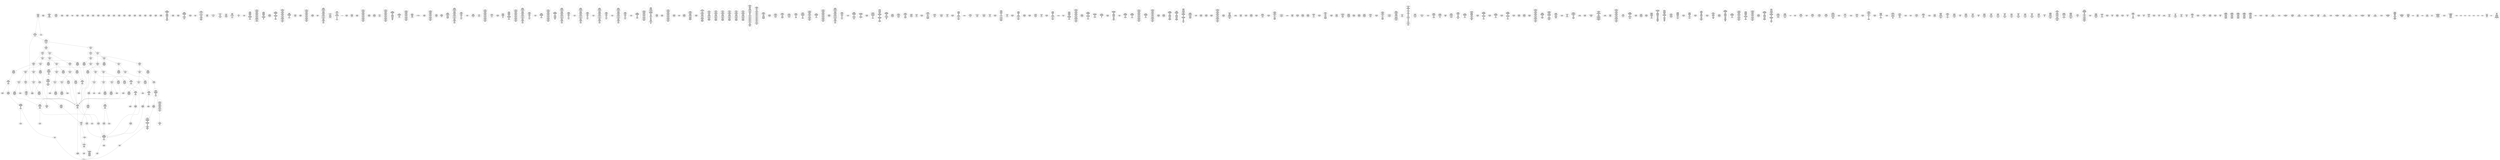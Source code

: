 /* Generated by GvGen v.1.0 (https://www.github.com/stricaud/gvgen) */

digraph G {
compound=true;
   node1 [label="[anywhere]"];
   node2 [label="# 0x0
PUSHX Data
PUSHX Data
MSTORE
CALLVALUE
ISZERO
PUSHX Data
JUMPI
"];
   node3 [label="# 0xc
PUSHX Data
REVERT
"];
   node4 [label="# 0x10
JUMPDEST
PUSHX LogicData
CALLDATASIZE
LT
PUSHX Data
JUMPI
"];
   node5 [label="# 0x1a
PUSHX Data
CALLDATALOAD
PUSHX BitData
SHR
PUSHX LogicData
GT
PUSHX Data
JUMPI
"];
   node6 [label="# 0x2b
PUSHX LogicData
GT
PUSHX Data
JUMPI
"];
   node7 [label="# 0x36
PUSHX LogicData
GT
PUSHX Data
JUMPI
"];
   node8 [label="# 0x41
PUSHX LogicData
EQ
PUSHX Data
JUMPI
"];
   node9 [label="# 0x4c
PUSHX LogicData
EQ
PUSHX Data
JUMPI
"];
   node10 [label="# 0x57
PUSHX LogicData
EQ
PUSHX Data
JUMPI
"];
   node11 [label="# 0x62
PUSHX LogicData
EQ
PUSHX Data
JUMPI
"];
   node12 [label="# 0x6d
PUSHX Data
REVERT
"];
   node13 [label="# 0x71
JUMPDEST
PUSHX LogicData
EQ
PUSHX Data
JUMPI
"];
   node14 [label="# 0x7d
PUSHX LogicData
EQ
PUSHX Data
JUMPI
"];
   node15 [label="# 0x88
PUSHX LogicData
EQ
PUSHX Data
JUMPI
"];
   node16 [label="# 0x93
PUSHX Data
REVERT
"];
   node17 [label="# 0x97
JUMPDEST
PUSHX LogicData
GT
PUSHX Data
JUMPI
"];
   node18 [label="# 0xa3
PUSHX LogicData
EQ
PUSHX Data
JUMPI
"];
   node19 [label="# 0xae
PUSHX LogicData
EQ
PUSHX Data
JUMPI
"];
   node20 [label="# 0xb9
PUSHX LogicData
EQ
PUSHX Data
JUMPI
"];
   node21 [label="# 0xc4
PUSHX LogicData
EQ
PUSHX Data
JUMPI
"];
   node22 [label="# 0xcf
PUSHX Data
REVERT
"];
   node23 [label="# 0xd3
JUMPDEST
PUSHX LogicData
EQ
PUSHX Data
JUMPI
"];
   node24 [label="# 0xdf
PUSHX LogicData
EQ
PUSHX Data
JUMPI
"];
   node25 [label="# 0xea
PUSHX LogicData
EQ
PUSHX Data
JUMPI
"];
   node26 [label="# 0xf5
PUSHX Data
REVERT
"];
   node27 [label="# 0xf9
JUMPDEST
PUSHX LogicData
GT
PUSHX Data
JUMPI
"];
   node28 [label="# 0x105
PUSHX LogicData
GT
PUSHX Data
JUMPI
"];
   node29 [label="# 0x110
PUSHX LogicData
EQ
PUSHX Data
JUMPI
"];
   node30 [label="# 0x11b
PUSHX LogicData
EQ
PUSHX Data
JUMPI
"];
   node31 [label="# 0x126
PUSHX LogicData
EQ
PUSHX Data
JUMPI
"];
   node32 [label="# 0x131
PUSHX LogicData
EQ
PUSHX Data
JUMPI
"];
   node33 [label="# 0x13c
PUSHX Data
REVERT
"];
   node34 [label="# 0x140
JUMPDEST
PUSHX LogicData
EQ
PUSHX Data
JUMPI
"];
   node35 [label="# 0x14c
PUSHX LogicData
EQ
PUSHX Data
JUMPI
"];
   node36 [label="# 0x157
PUSHX LogicData
EQ
PUSHX Data
JUMPI
"];
   node37 [label="# 0x162
PUSHX Data
REVERT
"];
   node38 [label="# 0x166
JUMPDEST
PUSHX LogicData
GT
PUSHX Data
JUMPI
"];
   node39 [label="# 0x172
PUSHX LogicData
EQ
PUSHX Data
JUMPI
"];
   node40 [label="# 0x17d
PUSHX LogicData
EQ
PUSHX Data
JUMPI
"];
   node41 [label="# 0x188
PUSHX LogicData
EQ
PUSHX Data
JUMPI
"];
   node42 [label="# 0x193
PUSHX LogicData
EQ
PUSHX Data
JUMPI
"];
   node43 [label="# 0x19e
PUSHX Data
REVERT
"];
   node44 [label="# 0x1a2
JUMPDEST
PUSHX LogicData
EQ
PUSHX Data
JUMPI
"];
   node45 [label="# 0x1ae
PUSHX LogicData
EQ
PUSHX Data
JUMPI
"];
   node46 [label="# 0x1b9
PUSHX LogicData
EQ
PUSHX Data
JUMPI
"];
   node47 [label="# 0x1c4
JUMPDEST
PUSHX Data
REVERT
"];
   node48 [label="# 0x1c9
JUMPDEST
PUSHX Data
PUSHX Data
CALLDATASIZE
PUSHX Data
PUSHX Data
JUMP
"];
   node49 [label="# 0x1d7
JUMPDEST
PUSHX Data
JUMP
"];
   node50 [label="# 0x1dc
JUMPDEST
PUSHX MemData
MLOAD
ISZERO
ISZERO
MSTORE
PUSHX ArithData
ADD
"];
   node51 [label="# 0x1e8
JUMPDEST
PUSHX MemData
MLOAD
SUB
RETURN
"];
   node52 [label="# 0x1f1
JUMPDEST
PUSHX Data
PUSHX Data
JUMP
"];
   node53 [label="# 0x1f9
JUMPDEST
PUSHX MemData
MLOAD
PUSHX Data
PUSHX Data
JUMP
"];
   node54 [label="# 0x206
JUMPDEST
PUSHX Data
PUSHX Data
CALLDATASIZE
PUSHX Data
PUSHX Data
JUMP
"];
   node55 [label="# 0x214
JUMPDEST
PUSHX Data
JUMP
"];
   node56 [label="# 0x219
JUMPDEST
PUSHX MemData
MLOAD
PUSHX ArithData
PUSHX BitData
PUSHX BitData
SHL
SUB
AND
MSTORE
PUSHX ArithData
ADD
PUSHX Data
JUMP
"];
   node57 [label="# 0x231
JUMPDEST
PUSHX Data
PUSHX Data
CALLDATASIZE
PUSHX Data
PUSHX Data
JUMP
"];
   node58 [label="# 0x23f
JUMPDEST
PUSHX Data
JUMP
"];
   node59 [label="# 0x244
JUMPDEST
STOP
"];
   node60 [label="# 0x246
JUMPDEST
PUSHX Data
PUSHX Data
CALLDATASIZE
PUSHX Data
PUSHX Data
JUMP
"];
   node61 [label="# 0x254
JUMPDEST
PUSHX Data
JUMP
"];
   node62 [label="# 0x259
JUMPDEST
PUSHX MemData
MLOAD
MSTORE
PUSHX ArithData
ADD
PUSHX Data
JUMP
"];
   node63 [label="# 0x267
JUMPDEST
PUSHX StorData
SLOAD
PUSHX Data
JUMP
"];
   node64 [label="# 0x26f
JUMPDEST
PUSHX Data
PUSHX Data
CALLDATASIZE
PUSHX Data
PUSHX Data
JUMP
"];
   node65 [label="# 0x27d
JUMPDEST
PUSHX Data
JUMP
"];
   node66 [label="# 0x282
JUMPDEST
PUSHX Data
PUSHX Data
CALLDATASIZE
PUSHX Data
PUSHX Data
JUMP
"];
   node67 [label="# 0x290
JUMPDEST
PUSHX Data
JUMP
"];
   node68 [label="# 0x295
JUMPDEST
PUSHX Data
PUSHX Data
CALLDATASIZE
PUSHX Data
PUSHX Data
JUMP
"];
   node69 [label="# 0x2a3
JUMPDEST
PUSHX Data
JUMP
"];
   node70 [label="# 0x2a8
JUMPDEST
PUSHX Data
PUSHX Data
CALLDATASIZE
PUSHX Data
PUSHX Data
JUMP
"];
   node71 [label="# 0x2b6
JUMPDEST
PUSHX Data
JUMP
"];
   node72 [label="# 0x2bb
JUMPDEST
PUSHX Data
PUSHX Data
CALLDATASIZE
PUSHX Data
PUSHX Data
JUMP
"];
   node73 [label="# 0x2c9
JUMPDEST
PUSHX Data
JUMP
"];
   node74 [label="# 0x2ce
JUMPDEST
PUSHX Data
PUSHX Data
CALLDATASIZE
PUSHX Data
PUSHX Data
JUMP
"];
   node75 [label="# 0x2dc
JUMPDEST
PUSHX Data
JUMP
"];
   node76 [label="# 0x2e1
JUMPDEST
PUSHX Data
PUSHX Data
CALLDATASIZE
PUSHX Data
PUSHX Data
JUMP
"];
   node77 [label="# 0x2ef
JUMPDEST
PUSHX Data
JUMP
"];
   node78 [label="# 0x2f4
JUMPDEST
PUSHX Data
PUSHX Data
CALLDATASIZE
PUSHX Data
PUSHX Data
JUMP
"];
   node79 [label="# 0x302
JUMPDEST
PUSHX Data
JUMP
"];
   node80 [label="# 0x307
JUMPDEST
PUSHX Data
PUSHX Data
CALLDATASIZE
PUSHX Data
PUSHX Data
JUMP
"];
   node81 [label="# 0x315
JUMPDEST
PUSHX Data
JUMP
"];
   node82 [label="# 0x31a
JUMPDEST
PUSHX Data
PUSHX Data
JUMP
"];
   node83 [label="# 0x322
JUMPDEST
PUSHX Data
PUSHX Data
CALLDATASIZE
PUSHX Data
PUSHX Data
JUMP
"];
   node84 [label="# 0x330
JUMPDEST
PUSHX Data
JUMP
"];
   node85 [label="# 0x335
JUMPDEST
PUSHX Data
PUSHX Data
CALLDATASIZE
PUSHX Data
PUSHX Data
JUMP
"];
   node86 [label="# 0x343
JUMPDEST
PUSHX Data
JUMP
"];
   node87 [label="# 0x348
JUMPDEST
PUSHX StorData
SLOAD
PUSHX ArithData
PUSHX BitData
PUSHX BitData
SHL
SUB
AND
PUSHX Data
JUMP
"];
   node88 [label="# 0x359
JUMPDEST
PUSHX Data
PUSHX Data
CALLDATASIZE
PUSHX Data
PUSHX Data
JUMP
"];
   node89 [label="# 0x367
JUMPDEST
PUSHX Data
JUMP
"];
   node90 [label="# 0x36c
JUMPDEST
PUSHX Data
PUSHX Data
JUMP
"];
   node91 [label="# 0x374
JUMPDEST
PUSHX Data
PUSHX Data
CALLDATASIZE
PUSHX Data
PUSHX Data
JUMP
"];
   node92 [label="# 0x382
JUMPDEST
PUSHX Data
JUMP
"];
   node93 [label="# 0x387
JUMPDEST
PUSHX Data
PUSHX Data
CALLDATASIZE
PUSHX Data
PUSHX Data
JUMP
"];
   node94 [label="# 0x395
JUMPDEST
PUSHX Data
JUMP
"];
   node95 [label="# 0x39a
JUMPDEST
PUSHX Data
PUSHX Data
CALLDATASIZE
PUSHX Data
PUSHX Data
JUMP
"];
   node96 [label="# 0x3a8
JUMPDEST
PUSHX Data
JUMP
"];
   node97 [label="# 0x3ad
JUMPDEST
PUSHX Data
PUSHX Data
CALLDATASIZE
PUSHX Data
PUSHX Data
JUMP
"];
   node98 [label="# 0x3bb
JUMPDEST
PUSHX Data
JUMP
"];
   node99 [label="# 0x3c0
JUMPDEST
PUSHX Data
PUSHX Data
CALLDATASIZE
PUSHX Data
PUSHX Data
JUMP
"];
   node100 [label="# 0x3ce
JUMPDEST
PUSHX ArithData
PUSHX BitData
PUSHX BitData
SHL
SUB
AND
PUSHX Data
MSTORE
PUSHX Data
PUSHX Data
MSTORE
PUSHX Data
SHA3
AND
MSTORE
MSTORE
SHA3
SLOAD
PUSHX BitData
AND
JUMP
"];
   node101 [label="# 0x3fc
JUMPDEST
PUSHX Data
PUSHX Data
CALLDATASIZE
PUSHX Data
PUSHX Data
JUMP
"];
   node102 [label="# 0x40a
JUMPDEST
PUSHX Data
JUMP
"];
   node103 [label="# 0x40f
JUMPDEST
PUSHX Data
PUSHX Data
CALLDATASIZE
PUSHX Data
PUSHX Data
JUMP
"];
   node104 [label="# 0x41d
JUMPDEST
PUSHX Data
JUMP
"];
   node105 [label="# 0x422
JUMPDEST
PUSHX Data
PUSHX ArithData
PUSHX BitData
PUSHX BitData
SHL
SUB
NOT
AND
PUSHX BitData
PUSHX BitData
SHL
EQ
PUSHX Data
JUMPI
"];
   node106 [label="# 0x43e
PUSHX Data
PUSHX Data
JUMP
"];
   node107 [label="# 0x447
JUMPDEST
JUMP
"];
   node108 [label="# 0x44d
JUMPDEST
PUSHX Data
PUSHX StorData
SLOAD
PUSHX Data
PUSHX Data
JUMP
"];
   node109 [label="# 0x45c
JUMPDEST
PUSHX ArithData
ADD
PUSHX ArithData
DIV
MUL
PUSHX ArithData
ADD
PUSHX MemData
MLOAD
ADD
PUSHX Data
MSTORE
MSTORE
PUSHX ArithData
ADD
SLOAD
PUSHX Data
PUSHX Data
JUMP
"];
   node110 [label="# 0x488
JUMPDEST
ISZERO
PUSHX Data
JUMPI
"];
   node111 [label="# 0x48f
PUSHX LogicData
LT
PUSHX Data
JUMPI
"];
   node112 [label="# 0x497
PUSHX ArithData
SLOAD
DIV
MUL
MSTORE
PUSHX ArithData
ADD
PUSHX Data
JUMP
"];
   node113 [label="# 0x4aa
JUMPDEST
ADD
PUSHX Data
MSTORE
PUSHX Data
PUSHX Data
SHA3
"];
   node114 [label="# 0x4b8
JUMPDEST
SLOAD
MSTORE
PUSHX ArithData
ADD
PUSHX ArithData
ADD
GT
PUSHX Data
JUMPI
"];
   node115 [label="# 0x4cc
SUB
PUSHX BitData
AND
ADD
"];
   node116 [label="# 0x4d5
JUMPDEST
JUMP
"];
   node117 [label="# 0x4df
JUMPDEST
PUSHX Data
MSTORE
PUSHX Data
PUSHX Data
MSTORE
PUSHX Data
SHA3
SLOAD
PUSHX ArithData
PUSHX BitData
PUSHX BitData
SHL
SUB
AND
PUSHX Data
JUMPI
"];
   node118 [label="# 0x4fc
PUSHX MemData
MLOAD
PUSHX BitData
PUSHX BitData
SHL
MSTORE
PUSHX Data
PUSHX ArithData
ADD
MSTORE
PUSHX Data
PUSHX ArithData
ADD
MSTORE
PUSHX Data
PUSHX ArithData
ADD
MSTORE
PUSHX BitData
PUSHX BitData
SHL
PUSHX ArithData
ADD
MSTORE
PUSHX ArithData
ADD
"];
   node119 [label="# 0x554
JUMPDEST
PUSHX MemData
MLOAD
SUB
REVERT
"];
   node120 [label="# 0x55d
JUMPDEST
PUSHX Data
MSTORE
PUSHX Data
PUSHX Data
MSTORE
PUSHX Data
SHA3
SLOAD
PUSHX ArithData
PUSHX BitData
PUSHX BitData
SHL
SUB
AND
JUMP
"];
   node121 [label="# 0x579
JUMPDEST
PUSHX Data
PUSHX Data
PUSHX Data
JUMP
"];
   node122 [label="# 0x584
JUMPDEST
PUSHX ArithData
PUSHX BitData
PUSHX BitData
SHL
SUB
AND
PUSHX ArithData
PUSHX BitData
PUSHX BitData
SHL
SUB
AND
EQ
ISZERO
PUSHX Data
JUMPI
"];
   node123 [label="# 0x5a1
PUSHX MemData
MLOAD
PUSHX BitData
PUSHX BitData
SHL
MSTORE
PUSHX Data
PUSHX ArithData
ADD
MSTORE
PUSHX Data
PUSHX ArithData
ADD
MSTORE
PUSHX Data
PUSHX ArithData
ADD
MSTORE
PUSHX BitData
PUSHX BitData
SHL
PUSHX ArithData
ADD
MSTORE
PUSHX ArithData
ADD
PUSHX Data
JUMP
"];
   node124 [label="# 0x5f2
JUMPDEST
CALLER
PUSHX ArithData
PUSHX BitData
PUSHX BitData
SHL
SUB
AND
EQ
PUSHX Data
JUMPI
"];
   node125 [label="# 0x604
PUSHX Data
CALLER
PUSHX Data
JUMP
"];
   node126 [label="# 0x60e
JUMPDEST
PUSHX Data
JUMPI
"];
   node127 [label="# 0x613
PUSHX MemData
MLOAD
PUSHX BitData
PUSHX BitData
SHL
MSTORE
PUSHX Data
PUSHX ArithData
ADD
MSTORE
PUSHX Data
PUSHX ArithData
ADD
MSTORE
PUSHX Data
PUSHX ArithData
ADD
MSTORE
PUSHX Data
PUSHX ArithData
ADD
MSTORE
PUSHX ArithData
ADD
PUSHX Data
JUMP
"];
   node128 [label="# 0x680
JUMPDEST
PUSHX Data
PUSHX Data
JUMP
"];
   node129 [label="# 0x68a
JUMPDEST
JUMP
"];
   node130 [label="# 0x68f
JUMPDEST
PUSHX Data
PUSHX Data
PUSHX MemData
MLOAD
PUSHX ArithData
ADD
PUSHX Data
MSTORE
PUSHX Data
MSTORE
PUSHX ArithData
ADD
PUSHX Data
MSTORE
PUSHX StorData
SLOAD
PUSHX ArithData
MUL
PUSHX ArithData
ADD
PUSHX MemData
MLOAD
ADD
PUSHX Data
MSTORE
MSTORE
PUSHX ArithData
ADD
SLOAD
ISZERO
PUSHX Data
JUMPI
"];
   node131 [label="# 0x6f3
PUSHX ArithData
MUL
ADD
PUSHX Data
MSTORE
PUSHX Data
PUSHX Data
SHA3
PUSHX Data
"];
   node132 [label="# 0x706
JUMPDEST
SLOAD
PUSHX ArithData
EXP
DIV
PUSHX BitData
AND
MSTORE
PUSHX ArithData
PUSHX ArithData
ADD
DIV
ADD
SUB
MUL
ADD
GT
PUSHX Data
JUMPI
"];
   node133 [label="# 0x733
"];
   node134 [label="# 0x735
JUMPDEST
PUSHX Data
JUMP
"];
   node135 [label="# 0x73f
JUMPDEST
PUSHX Data
CALLER
PUSHX Data
JUMP
"];
   node136 [label="# 0x749
JUMPDEST
PUSHX Data
JUMPI
"];
   node137 [label="# 0x74e
PUSHX MemData
MLOAD
PUSHX BitData
PUSHX BitData
SHL
MSTORE
PUSHX Data
PUSHX ArithData
ADD
MSTORE
PUSHX Data
PUSHX ArithData
ADD
MSTORE
PUSHX Data
PUSHX ArithData
ADD
MSTORE
PUSHX Data
PUSHX ArithData
ADD
MSTORE
PUSHX ArithData
ADD
PUSHX Data
JUMP
"];
   node138 [label="# 0x7bb
JUMPDEST
PUSHX Data
PUSHX Data
JUMP
"];
   node139 [label="# 0x7c6
JUMPDEST
PUSHX Data
PUSHX Data
PUSHX Data
JUMP
"];
   node140 [label="# 0x7d1
JUMPDEST
LT
PUSHX Data
JUMPI
"];
   node141 [label="# 0x7d8
PUSHX MemData
MLOAD
PUSHX BitData
PUSHX BitData
SHL
MSTORE
PUSHX Data
PUSHX ArithData
ADD
MSTORE
PUSHX Data
PUSHX ArithData
ADD
MSTORE
PUSHX Data
PUSHX ArithData
ADD
MSTORE
PUSHX Data
PUSHX ArithData
ADD
MSTORE
PUSHX ArithData
ADD
PUSHX Data
JUMP
"];
   node142 [label="# 0x845
JUMPDEST
PUSHX ArithData
PUSHX BitData
PUSHX BitData
SHL
SUB
AND
PUSHX Data
MSTORE
PUSHX Data
PUSHX Data
MSTORE
PUSHX Data
SHA3
MSTORE
MSTORE
SHA3
SLOAD
JUMP
"];
   node143 [label="# 0x86e
JUMPDEST
PUSHX LogicData
PUSHX StorData
SLOAD
EQ
ISZERO
PUSHX Data
JUMPI
"];
   node144 [label="# 0x87a
PUSHX MemData
MLOAD
PUSHX BitData
PUSHX BitData
SHL
MSTORE
PUSHX Data
PUSHX ArithData
ADD
MSTORE
PUSHX Data
PUSHX ArithData
ADD
MSTORE
PUSHX Data
PUSHX ArithData
ADD
MSTORE
PUSHX ArithData
ADD
PUSHX Data
JUMP
"];
   node145 [label="# 0x8c1
JUMPDEST
PUSHX Data
PUSHX Data
SSTORE
ISZERO
ISZERO
PUSHX Data
JUMPI
"];
   node146 [label="# 0x8d0
PUSHX LogicData
LT
"];
   node147 [label="# 0x8d6
JUMPDEST
PUSHX Data
JUMPI
"];
   node148 [label="# 0x8db
PUSHX MemData
MLOAD
PUSHX BitData
PUSHX BitData
SHL
MSTORE
PUSHX Data
PUSHX ArithData
ADD
MSTORE
PUSHX Data
PUSHX ArithData
ADD
MSTORE
PUSHX Data
PUSHX ArithData
ADD
MSTORE
PUSHX ArithData
ADD
PUSHX Data
JUMP
"];
   node149 [label="# 0x922
JUMPDEST
PUSHX Data
CALLER
PUSHX Data
JUMP
"];
   node150 [label="# 0x92c
JUMPDEST
PUSHX Data
PUSHX Data
SSTORE
JUMP
"];
   node151 [label="# 0x934
JUMPDEST
PUSHX Data
PUSHX MemData
MLOAD
PUSHX ArithData
ADD
PUSHX Data
MSTORE
PUSHX Data
MSTORE
PUSHX Data
JUMP
"];
   node152 [label="# 0x94f
JUMPDEST
PUSHX Data
PUSHX Data
PUSHX MemData
MLOAD
PUSHX ArithData
ADD
PUSHX Data
MSTORE
PUSHX Data
MSTORE
PUSHX ArithData
ADD
PUSHX Data
MSTORE
PUSHX StorData
SLOAD
PUSHX ArithData
MUL
PUSHX ArithData
ADD
PUSHX MemData
MLOAD
ADD
PUSHX Data
MSTORE
MSTORE
PUSHX ArithData
ADD
SLOAD
ISZERO
PUSHX Data
JUMPI
"];
   node153 [label="# 0x9b3
PUSHX Data
MSTORE
PUSHX ArithData
SHA3
SLOAD
PUSHX BitData
AND
MSTORE
MUL
ADD
PUSHX Data
ADD
GT
PUSHX Data
JUMPI
"];
   node154 [label="# 0x9d8
PUSHX Data
JUMP
"];
   node155 [label="# 0x9e3
JUMPDEST
PUSHX Data
PUSHX Data
PUSHX StorData
SLOAD
JUMP
"];
   node156 [label="# 0x9ee
JUMPDEST
LT
PUSHX Data
JUMPI
"];
   node157 [label="# 0x9f5
PUSHX MemData
MLOAD
PUSHX BitData
PUSHX BitData
SHL
MSTORE
PUSHX Data
PUSHX ArithData
ADD
MSTORE
PUSHX Data
PUSHX ArithData
ADD
MSTORE
PUSHX Data
PUSHX ArithData
ADD
MSTORE
PUSHX Data
PUSHX ArithData
ADD
MSTORE
PUSHX ArithData
ADD
PUSHX Data
JUMP
"];
   node158 [label="# 0xa62
JUMPDEST
PUSHX StorData
SLOAD
LT
PUSHX Data
JUMPI
"];
   node159 [label="# 0xa6e
PUSHX Data
PUSHX Data
JUMP
"];
   node160 [label="# 0xa75
JUMPDEST
PUSHX Data
MSTORE
PUSHX Data
PUSHX Data
SHA3
ADD
SLOAD
JUMP
"];
   node161 [label="# 0xa87
JUMPDEST
PUSHX Data
MSTORE
PUSHX Data
PUSHX Data
MSTORE
PUSHX Data
SHA3
SLOAD
PUSHX ArithData
PUSHX BitData
PUSHX BitData
SHL
SUB
AND
PUSHX Data
JUMPI
"];
   node162 [label="# 0xaa5
PUSHX MemData
MLOAD
PUSHX BitData
PUSHX BitData
SHL
MSTORE
PUSHX Data
PUSHX ArithData
ADD
MSTORE
PUSHX Data
PUSHX ArithData
ADD
MSTORE
PUSHX Data
PUSHX ArithData
ADD
MSTORE
PUSHX Data
PUSHX ArithData
ADD
MSTORE
PUSHX ArithData
ADD
PUSHX Data
JUMP
"];
   node163 [label="# 0xb12
JUMPDEST
PUSHX Data
PUSHX Data
PUSHX MemData
MLOAD
PUSHX ArithData
ADD
PUSHX Data
MSTORE
PUSHX Data
MSTORE
PUSHX ArithData
ADD
PUSHX Data
MSTORE
PUSHX StorData
SLOAD
PUSHX ArithData
MUL
PUSHX ArithData
ADD
PUSHX MemData
MLOAD
ADD
PUSHX Data
MSTORE
MSTORE
PUSHX ArithData
ADD
SLOAD
ISZERO
PUSHX Data
JUMPI
"];
   node164 [label="# 0xb76
PUSHX Data
MSTORE
PUSHX ArithData
SHA3
SLOAD
PUSHX BitData
AND
MSTORE
MUL
ADD
PUSHX Data
ADD
GT
PUSHX Data
JUMPI
"];
   node165 [label="# 0xb9b
PUSHX Data
JUMP
"];
   node166 [label="# 0xba6
JUMPDEST
PUSHX Data
PUSHX ArithData
PUSHX BitData
PUSHX BitData
SHL
SUB
AND
PUSHX Data
JUMPI
"];
   node167 [label="# 0xbb7
PUSHX MemData
MLOAD
PUSHX BitData
PUSHX BitData
SHL
MSTORE
PUSHX Data
PUSHX ArithData
ADD
MSTORE
PUSHX Data
PUSHX ArithData
ADD
MSTORE
PUSHX Data
PUSHX ArithData
ADD
MSTORE
PUSHX Data
PUSHX ArithData
ADD
MSTORE
PUSHX ArithData
ADD
PUSHX Data
JUMP
"];
   node168 [label="# 0xc24
JUMPDEST
PUSHX ArithData
PUSHX BitData
PUSHX BitData
SHL
SUB
AND
PUSHX Data
MSTORE
PUSHX Data
PUSHX Data
MSTORE
PUSHX Data
SHA3
SLOAD
JUMP
"];
   node169 [label="# 0xc40
JUMPDEST
PUSHX StorData
SLOAD
PUSHX ArithData
PUSHX BitData
PUSHX BitData
SHL
SUB
AND
CALLER
EQ
PUSHX Data
JUMPI
"];
   node170 [label="# 0xc53
PUSHX MemData
MLOAD
PUSHX BitData
PUSHX BitData
SHL
MSTORE
PUSHX Data
PUSHX ArithData
ADD
MSTORE
PUSHX ArithData
ADD
MSTORE
PUSHX Data
PUSHX ArithData
ADD
MSTORE
PUSHX ArithData
ADD
PUSHX Data
JUMP
"];
   node171 [label="# 0xc9a
JUMPDEST
PUSHX Data
PUSHX Data
PUSHX Data
JUMP
"];
   node172 [label="# 0xca4
JUMPDEST
JUMP
"];
   node173 [label="# 0xca6
JUMPDEST
PUSHX Data
PUSHX Data
PUSHX MemData
MLOAD
PUSHX ArithData
ADD
PUSHX Data
MSTORE
PUSHX Data
MSTORE
PUSHX ArithData
ADD
PUSHX Data
MSTORE
PUSHX StorData
SLOAD
PUSHX ArithData
MUL
PUSHX ArithData
ADD
PUSHX MemData
MLOAD
ADD
PUSHX Data
MSTORE
MSTORE
PUSHX ArithData
ADD
SLOAD
ISZERO
PUSHX Data
JUMPI
"];
   node174 [label="# 0xd0a
PUSHX Data
MSTORE
PUSHX ArithData
SHA3
SLOAD
PUSHX BitData
AND
MSTORE
MUL
ADD
PUSHX Data
ADD
GT
PUSHX Data
JUMPI
"];
   node175 [label="# 0xd2f
PUSHX Data
JUMP
"];
   node176 [label="# 0xd3a
JUMPDEST
PUSHX Data
PUSHX Data
PUSHX MemData
MLOAD
PUSHX ArithData
ADD
PUSHX Data
MSTORE
PUSHX Data
MSTORE
PUSHX ArithData
ADD
PUSHX Data
MSTORE
PUSHX StorData
SLOAD
PUSHX ArithData
MUL
PUSHX ArithData
ADD
PUSHX MemData
MLOAD
ADD
PUSHX Data
MSTORE
MSTORE
PUSHX ArithData
ADD
SLOAD
ISZERO
PUSHX Data
JUMPI
"];
   node177 [label="# 0xd9e
PUSHX Data
MSTORE
PUSHX ArithData
SHA3
SLOAD
PUSHX BitData
AND
MSTORE
MUL
ADD
PUSHX Data
ADD
GT
PUSHX Data
JUMPI
"];
   node178 [label="# 0xdc3
PUSHX Data
JUMP
"];
   node179 [label="# 0xdce
JUMPDEST
PUSHX Data
PUSHX Data
PUSHX MemData
MLOAD
PUSHX ArithData
ADD
PUSHX Data
MSTORE
PUSHX Data
MSTORE
PUSHX ArithData
ADD
PUSHX Data
MSTORE
PUSHX StorData
SLOAD
PUSHX ArithData
MUL
PUSHX ArithData
ADD
PUSHX MemData
MLOAD
ADD
PUSHX Data
MSTORE
MSTORE
PUSHX ArithData
ADD
SLOAD
ISZERO
PUSHX Data
JUMPI
"];
   node180 [label="# 0xe32
PUSHX Data
MSTORE
PUSHX ArithData
SHA3
SLOAD
PUSHX BitData
AND
MSTORE
MUL
ADD
PUSHX Data
ADD
GT
PUSHX Data
JUMPI
"];
   node181 [label="# 0xe57
PUSHX Data
JUMP
"];
   node182 [label="# 0xe62
JUMPDEST
PUSHX Data
PUSHX StorData
SLOAD
PUSHX Data
PUSHX Data
JUMP
"];
   node183 [label="# 0xe71
JUMPDEST
PUSHX Data
PUSHX Data
PUSHX MemData
MLOAD
PUSHX ArithData
ADD
PUSHX Data
MSTORE
PUSHX Data
MSTORE
PUSHX ArithData
ADD
PUSHX Data
MSTORE
PUSHX StorData
SLOAD
PUSHX ArithData
MUL
PUSHX ArithData
ADD
PUSHX MemData
MLOAD
ADD
PUSHX Data
MSTORE
MSTORE
PUSHX ArithData
ADD
SLOAD
ISZERO
PUSHX Data
JUMPI
"];
   node184 [label="# 0xed5
PUSHX Data
MSTORE
PUSHX ArithData
SHA3
SLOAD
PUSHX BitData
AND
MSTORE
MUL
ADD
PUSHX Data
ADD
GT
PUSHX Data
JUMPI
"];
   node185 [label="# 0xefa
PUSHX Data
JUMP
"];
   node186 [label="# 0xf05
JUMPDEST
PUSHX ArithData
PUSHX BitData
PUSHX BitData
SHL
SUB
AND
CALLER
EQ
ISZERO
PUSHX Data
JUMPI
"];
   node187 [label="# 0xf17
PUSHX MemData
MLOAD
PUSHX BitData
PUSHX BitData
SHL
MSTORE
PUSHX Data
PUSHX ArithData
ADD
MSTORE
PUSHX Data
PUSHX ArithData
ADD
MSTORE
PUSHX Data
PUSHX ArithData
ADD
MSTORE
PUSHX ArithData
ADD
PUSHX Data
JUMP
"];
   node188 [label="# 0xf5e
JUMPDEST
CALLER
PUSHX Data
MSTORE
PUSHX Data
PUSHX ArithData
MSTORE
PUSHX MemData
SHA3
PUSHX ArithData
PUSHX BitData
PUSHX BitData
SHL
SUB
AND
MSTORE
MSTORE
SHA3
SLOAD
PUSHX BitData
NOT
AND
ISZERO
ISZERO
OR
SSTORE
MLOAD
MSTORE
PUSHX Data
ADD
PUSHX MemData
MLOAD
SUB
LOGX
JUMP
"];
   node189 [label="# 0xfca
JUMPDEST
PUSHX Data
CALLER
PUSHX Data
JUMP
"];
   node190 [label="# 0xfd4
JUMPDEST
PUSHX Data
JUMPI
"];
   node191 [label="# 0xfd9
PUSHX MemData
MLOAD
PUSHX BitData
PUSHX BitData
SHL
MSTORE
PUSHX Data
PUSHX ArithData
ADD
MSTORE
PUSHX Data
PUSHX ArithData
ADD
MSTORE
PUSHX Data
PUSHX ArithData
ADD
MSTORE
PUSHX Data
PUSHX ArithData
ADD
MSTORE
PUSHX ArithData
ADD
PUSHX Data
JUMP
"];
   node192 [label="# 0x1046
JUMPDEST
PUSHX Data
PUSHX Data
JUMP
"];
   node193 [label="# 0x1052
JUMPDEST
JUMP
"];
   node194 [label="# 0x1058
JUMPDEST
PUSHX Data
PUSHX Data
PUSHX Data
JUMP
"];
   node195 [label="# 0x1062
JUMPDEST
PUSHX MemData
MLOAD
PUSHX ArithData
ADD
PUSHX Data
MSTORE
PUSHX Data
MSTORE
PUSHX ArithData
ADD
PUSHX Data
PUSHX Data
CODECOPY
MSTORE
PUSHX Data
PUSHX Data
PUSHX Data
JUMP
"];
   node196 [label="# 0x108a
JUMPDEST
PUSHX Data
JUMP
"];
   node197 [label="# 0x108f
JUMPDEST
PUSHX ArithData
PUSHX ArithData
MUL
ADD
MSTORE
PUSHX MemData
MLOAD
PUSHX ArithData
ADD
PUSHX Data
MSTORE
PUSHX Data
MSTORE
PUSHX ArithData
ADD
PUSHX Data
PUSHX Data
CODECOPY
PUSHX ArithData
ADD
MSTORE
PUSHX Data
PUSHX Data
PUSHX Data
JUMP
"];
   node198 [label="# 0x10c4
JUMPDEST
PUSHX ArithData
ADD
MSTORE
PUSHX MemData
MLOAD
ADD
MSTORE
PUSHX Data
MSTORE
PUSHX Data
PUSHX ArithData
ADD
CODECOPY
PUSHX ArithData
ADD
MSTORE
PUSHX Data
PUSHX Data
PUSHX Data
JUMP
"];
   node199 [label="# 0x10f4
JUMPDEST
PUSHX ArithData
ADD
MSTORE
PUSHX MemData
MLOAD
PUSHX ArithData
ADD
MSTORE
PUSHX Data
MSTORE
PUSHX Data
PUSHX ArithData
ADD
CODECOPY
PUSHX ArithData
ADD
MSTORE
PUSHX Data
PUSHX Data
PUSHX Data
JUMP
"];
   node200 [label="# 0x1122
JUMPDEST
PUSHX ArithData
ADD
MSTORE
PUSHX MemData
MLOAD
PUSHX ArithData
ADD
MSTORE
PUSHX Data
MSTORE
PUSHX Data
PUSHX ArithData
ADD
CODECOPY
PUSHX ArithData
ADD
MSTORE
PUSHX Data
PUSHX Data
PUSHX Data
JUMP
"];
   node201 [label="# 0x1151
JUMPDEST
PUSHX ArithData
ADD
MSTORE
PUSHX MemData
MLOAD
PUSHX ArithData
ADD
MSTORE
PUSHX Data
MSTORE
PUSHX Data
PUSHX ArithData
ADD
CODECOPY
PUSHX ArithData
ADD
MSTORE
PUSHX Data
PUSHX Data
PUSHX Data
JUMP
"];
   node202 [label="# 0x1181
JUMPDEST
PUSHX ArithData
ADD
MSTORE
PUSHX MemData
MLOAD
PUSHX ArithData
ADD
MSTORE
PUSHX Data
MSTORE
PUSHX Data
PUSHX ArithData
ADD
CODECOPY
PUSHX ArithData
ADD
MSTORE
PUSHX Data
PUSHX Data
PUSHX Data
JUMP
"];
   node203 [label="# 0x11b1
JUMPDEST
PUSHX ArithData
ADD
MSTORE
PUSHX MemData
MLOAD
PUSHX ArithData
ADD
MSTORE
PUSHX Data
MSTORE
PUSHX Data
PUSHX ArithData
ADD
CODECOPY
PUSHX ArithData
ADD
MSTORE
PUSHX Data
PUSHX Data
PUSHX Data
JUMP
"];
   node204 [label="# 0x11e1
JUMPDEST
PUSHX ArithData
ADD
MSTORE
PUSHX Data
MLOAD
ADD
MSTORE
PUSHX Data
MSTORE
PUSHX Data
PUSHX ArithData
ADD
MSTORE
PUSHX ArithData
ADD
MSTORE
MLOAD
ADD
MLOAD
ADD
MLOAD
PUSHX ArithData
ADD
MLOAD
PUSHX ArithData
ADD
MLOAD
PUSHX ArithData
ADD
MLOAD
PUSHX ArithData
ADD
MLOAD
PUSHX ArithData
ADD
MLOAD
PUSHX ArithData
ADD
MLOAD
MLOAD
PUSHX Data
PUSHX Data
ADD
PUSHX Data
JUMP
"];
   node205 [label="# 0x1261
JUMPDEST
PUSHX MemData
MLOAD
SUB
PUSHX BitData
NOT
ADD
MSTORE
MSTORE
PUSHX ArithData
ADD
MLOAD
PUSHX ArithData
ADD
MLOAD
PUSHX ArithData
ADD
MLOAD
PUSHX ArithData
ADD
MLOAD
PUSHX ArithData
ADD
MLOAD
PUSHX ArithData
ADD
MLOAD
PUSHX ArithData
ADD
MLOAD
PUSHX ArithData
ADD
MLOAD
PUSHX Data
PUSHX ArithData
ADD
PUSHX Data
JUMP
"];
   node206 [label="# 0x12b4
JUMPDEST
PUSHX MemData
MLOAD
PUSHX ArithData
SUB
SUB
MSTORE
PUSHX Data
MSTORE
PUSHX Data
PUSHX Data
PUSHX Data
PUSHX Data
JUMP
"];
   node207 [label="# 0x12d3
JUMPDEST
PUSHX Data
PUSHX Data
JUMP
"];
   node208 [label="# 0x12dc
JUMPDEST
PUSHX MemData
MLOAD
PUSHX ArithData
ADD
PUSHX Data
PUSHX Data
JUMP
"];
   node209 [label="# 0x12ed
JUMPDEST
PUSHX MemData
MLOAD
PUSHX ArithData
SUB
SUB
MSTORE
PUSHX Data
MSTORE
PUSHX Data
JUMP
"];
   node210 [label="# 0x1301
JUMPDEST
PUSHX MemData
MLOAD
PUSHX ArithData
ADD
PUSHX Data
PUSHX Data
JUMP
"];
   node211 [label="# 0x1314
JUMPDEST
PUSHX MemData
MLOAD
PUSHX BitData
NOT
SUB
ADD
MSTORE
MSTORE
JUMP
"];
   node212 [label="# 0x132d
JUMPDEST
PUSHX StorData
SLOAD
PUSHX ArithData
PUSHX BitData
PUSHX BitData
SHL
SUB
AND
CALLER
EQ
PUSHX Data
JUMPI
"];
   node213 [label="# 0x1340
PUSHX MemData
MLOAD
PUSHX BitData
PUSHX BitData
SHL
MSTORE
PUSHX Data
PUSHX ArithData
ADD
MSTORE
PUSHX ArithData
ADD
MSTORE
PUSHX Data
PUSHX ArithData
ADD
MSTORE
PUSHX ArithData
ADD
PUSHX Data
JUMP
"];
   node214 [label="# 0x1387
JUMPDEST
PUSHX ArithData
PUSHX BitData
PUSHX BitData
SHL
SUB
AND
PUSHX Data
JUMPI
"];
   node215 [label="# 0x1396
PUSHX MemData
MLOAD
PUSHX BitData
PUSHX BitData
SHL
MSTORE
PUSHX Data
PUSHX ArithData
ADD
MSTORE
PUSHX Data
PUSHX ArithData
ADD
MSTORE
PUSHX Data
PUSHX ArithData
ADD
MSTORE
PUSHX Data
PUSHX ArithData
ADD
MSTORE
PUSHX ArithData
ADD
PUSHX Data
JUMP
"];
   node216 [label="# 0x1403
JUMPDEST
PUSHX Data
PUSHX Data
JUMP
"];
   node217 [label="# 0x140c
JUMPDEST
JUMP
"];
   node218 [label="# 0x140f
JUMPDEST
PUSHX Data
PUSHX Data
PUSHX MemData
MLOAD
PUSHX ArithData
ADD
PUSHX Data
MSTORE
PUSHX Data
MSTORE
PUSHX ArithData
ADD
PUSHX Data
MSTORE
PUSHX StorData
SLOAD
PUSHX ArithData
MUL
PUSHX ArithData
ADD
PUSHX MemData
MLOAD
ADD
PUSHX Data
MSTORE
MSTORE
PUSHX ArithData
ADD
SLOAD
ISZERO
PUSHX Data
JUMPI
"];
   node219 [label="# 0x1473
PUSHX Data
MSTORE
PUSHX ArithData
SHA3
SLOAD
PUSHX BitData
AND
MSTORE
MUL
ADD
PUSHX Data
ADD
GT
PUSHX Data
JUMPI
"];
   node220 [label="# 0x1498
PUSHX Data
JUMP
"];
   node221 [label="# 0x14a3
JUMPDEST
PUSHX Data
PUSHX ArithData
PUSHX BitData
PUSHX BitData
SHL
SUB
NOT
AND
PUSHX BitData
PUSHX BitData
SHL
EQ
PUSHX Data
JUMPI
"];
   node222 [label="# 0x14bf
PUSHX ArithData
PUSHX BitData
PUSHX BitData
SHL
SUB
NOT
AND
PUSHX BitData
PUSHX BitData
SHL
EQ
"];
   node223 [label="# 0x14d4
JUMPDEST
PUSHX Data
JUMPI
"];
   node224 [label="# 0x14da
PUSHX BitData
PUSHX BitData
SHL
PUSHX ArithData
PUSHX BitData
PUSHX BitData
SHL
SUB
NOT
AND
EQ
PUSHX Data
JUMP
"];
   node225 [label="# 0x14f3
JUMPDEST
PUSHX Data
MSTORE
PUSHX Data
PUSHX Data
MSTORE
PUSHX Data
SHA3
SLOAD
PUSHX ArithData
PUSHX BitData
PUSHX BitData
SHL
SUB
NOT
AND
PUSHX ArithData
PUSHX BitData
PUSHX BitData
SHL
SUB
AND
OR
SSTORE
PUSHX Data
PUSHX Data
JUMP
"];
   node226 [label="# 0x1528
JUMPDEST
PUSHX ArithData
PUSHX BitData
PUSHX BitData
SHL
SUB
AND
PUSHX Data
PUSHX MemData
MLOAD
PUSHX MemData
MLOAD
SUB
LOGX
JUMP
"];
   node227 [label="# 0x1561
JUMPDEST
PUSHX Data
PUSHX Data
PUSHX Data
PUSHX Data
JUMP
"];
   node228 [label="# 0x1571
JUMPDEST
PUSHX MemData
MLOAD
PUSHX ArithData
ADD
PUSHX Data
PUSHX Data
JUMP
"];
   node229 [label="# 0x1582
JUMPDEST
PUSHX MemData
MLOAD
PUSHX ArithData
SUB
SUB
MSTORE
PUSHX Data
MSTORE
PUSHX Data
JUMP
"];
   node230 [label="# 0x1596
JUMPDEST
PUSHX Data
MLOAD
PUSHX Data
PUSHX Data
JUMP
"];
   node231 [label="# 0x15a8
JUMPDEST
MLOAD
LT
PUSHX Data
JUMPI
"];
   node232 [label="# 0x15b1
PUSHX Data
PUSHX Data
JUMP
"];
   node233 [label="# 0x15b8
JUMPDEST
PUSHX ArithData
MUL
PUSHX ArithData
ADD
ADD
MLOAD
PUSHX BitData
AND
PUSHX Data
PUSHX Data
PUSHX Data
PUSHX Data
JUMP
"];
   node234 [label="# 0x15d4
JUMPDEST
PUSHX LogicData
GT
ISZERO
PUSHX Data
JUMPI
"];
   node235 [label="# 0x15e0
PUSHX StorData
SLOAD
PUSHX Data
PUSHX Data
JUMP
"];
   node236 [label="# 0x15ed
JUMPDEST
SLOAD
LT
PUSHX Data
JUMPI
"];
   node237 [label="# 0x15f6
PUSHX Data
PUSHX Data
JUMP
"];
   node238 [label="# 0x15fd
JUMPDEST
PUSHX Data
MSTORE
PUSHX Data
SHA3
DIV
ADD
SLOAD
PUSHX Data
PUSHX BitData
AND
PUSHX ArithData
EXP
DIV
PUSHX BitData
AND
PUSHX Data
JUMP
"];
   node239 [label="# 0x1625
JUMPDEST
"];
   node240 [label="# 0x1628
JUMPDEST
PUSHX LogicData
LT
PUSHX Data
JUMPI
"];
   node241 [label="# 0x1631
PUSHX LogicData
EQ
ISZERO
PUSHX Data
JUMPI
"];
   node242 [label="# 0x163a
PUSHX StorData
SLOAD
PUSHX Data
PUSHX Data
JUMP
"];
   node243 [label="# 0x1647
JUMPDEST
SLOAD
LT
PUSHX Data
JUMPI
"];
   node244 [label="# 0x1650
PUSHX Data
PUSHX Data
JUMP
"];
   node245 [label="# 0x1657
JUMPDEST
PUSHX Data
MSTORE
PUSHX Data
PUSHX Data
SHA3
PUSHX Data
DIV
ADD
MOD
SLOAD
PUSHX ArithData
EXP
DIV
PUSHX BitData
AND
PUSHX BitData
AND
PUSHX StorData
SLOAD
PUSHX Data
PUSHX Data
JUMP
"];
   node246 [label="# 0x168c
JUMPDEST
SLOAD
LT
PUSHX Data
JUMPI
"];
   node247 [label="# 0x1695
PUSHX Data
PUSHX Data
JUMP
"];
   node248 [label="# 0x169c
JUMPDEST
PUSHX Data
MSTORE
PUSHX Data
SHA3
DIV
ADD
SLOAD
PUSHX Data
PUSHX BitData
AND
PUSHX ArithData
EXP
DIV
PUSHX BitData
AND
PUSHX Data
JUMP
"];
   node249 [label="# 0x16c4
JUMPDEST
PUSHX Data
PUSHX Data
JUMP
"];
   node250 [label="# 0x16ce
JUMPDEST
PUSHX Data
JUMP
"];
   node251 [label="# 0x16d5
JUMPDEST
PUSHX StorData
SLOAD
PUSHX Data
PUSHX Data
JUMP
"];
   node252 [label="# 0x16e3
JUMPDEST
SLOAD
LT
PUSHX Data
JUMPI
"];
   node253 [label="# 0x16ec
PUSHX Data
PUSHX Data
JUMP
"];
   node254 [label="# 0x16f3
JUMPDEST
PUSHX Data
MSTORE
PUSHX Data
SHA3
DIV
ADD
SLOAD
PUSHX Data
PUSHX BitData
AND
PUSHX ArithData
EXP
DIV
PUSHX BitData
AND
PUSHX Data
JUMP
"];
   node255 [label="# 0x171b
JUMPDEST
"];
   node256 [label="# 0x171e
JUMPDEST
JUMP
"];
   node257 [label="# 0x1728
JUMPDEST
PUSHX Data
MSTORE
PUSHX Data
PUSHX Data
MSTORE
PUSHX Data
SHA3
SLOAD
PUSHX ArithData
PUSHX BitData
PUSHX BitData
SHL
SUB
AND
PUSHX Data
JUMPI
"];
   node258 [label="# 0x1745
PUSHX MemData
MLOAD
PUSHX BitData
PUSHX BitData
SHL
MSTORE
PUSHX Data
PUSHX ArithData
ADD
MSTORE
PUSHX Data
PUSHX ArithData
ADD
MSTORE
PUSHX Data
PUSHX ArithData
ADD
MSTORE
PUSHX BitData
PUSHX BitData
SHL
PUSHX ArithData
ADD
MSTORE
PUSHX ArithData
ADD
PUSHX Data
JUMP
"];
   node259 [label="# 0x17a1
JUMPDEST
PUSHX Data
PUSHX Data
PUSHX Data
JUMP
"];
   node260 [label="# 0x17ac
JUMPDEST
PUSHX ArithData
PUSHX BitData
PUSHX BitData
SHL
SUB
AND
PUSHX ArithData
PUSHX BitData
PUSHX BitData
SHL
SUB
AND
EQ
PUSHX Data
JUMPI
"];
   node261 [label="# 0x17c9
PUSHX ArithData
PUSHX BitData
PUSHX BitData
SHL
SUB
AND
PUSHX Data
PUSHX Data
JUMP
"];
   node262 [label="# 0x17dc
JUMPDEST
PUSHX ArithData
PUSHX BitData
PUSHX BitData
SHL
SUB
AND
EQ
"];
   node263 [label="# 0x17e7
JUMPDEST
PUSHX Data
JUMPI
"];
   node264 [label="# 0x17ed
PUSHX ArithData
PUSHX BitData
PUSHX BitData
SHL
SUB
AND
PUSHX Data
MSTORE
PUSHX Data
PUSHX Data
MSTORE
PUSHX Data
SHA3
AND
MSTORE
MSTORE
SHA3
SLOAD
PUSHX BitData
AND
"];
   node265 [label="# 0x1817
JUMPDEST
JUMP
"];
   node266 [label="# 0x181f
JUMPDEST
PUSHX ArithData
PUSHX BitData
PUSHX BitData
SHL
SUB
AND
PUSHX Data
PUSHX Data
JUMP
"];
   node267 [label="# 0x1832
JUMPDEST
PUSHX ArithData
PUSHX BitData
PUSHX BitData
SHL
SUB
AND
EQ
PUSHX Data
JUMPI
"];
   node268 [label="# 0x1841
PUSHX MemData
MLOAD
PUSHX BitData
PUSHX BitData
SHL
MSTORE
PUSHX Data
PUSHX ArithData
ADD
MSTORE
PUSHX Data
PUSHX ArithData
ADD
MSTORE
PUSHX Data
PUSHX ArithData
ADD
MSTORE
PUSHX Data
PUSHX ArithData
ADD
MSTORE
PUSHX ArithData
ADD
PUSHX Data
JUMP
"];
   node269 [label="# 0x18ae
JUMPDEST
PUSHX ArithData
PUSHX BitData
PUSHX BitData
SHL
SUB
AND
PUSHX Data
JUMPI
"];
   node270 [label="# 0x18bd
PUSHX MemData
MLOAD
PUSHX BitData
PUSHX BitData
SHL
MSTORE
PUSHX Data
PUSHX ArithData
ADD
MSTORE
PUSHX ArithData
ADD
MSTORE
PUSHX Data
PUSHX ArithData
ADD
MSTORE
PUSHX BitData
PUSHX BitData
SHL
PUSHX ArithData
ADD
MSTORE
PUSHX ArithData
ADD
PUSHX Data
JUMP
"];
   node271 [label="# 0x1910
JUMPDEST
PUSHX Data
PUSHX Data
JUMP
"];
   node272 [label="# 0x191b
JUMPDEST
PUSHX Data
PUSHX Data
PUSHX Data
JUMP
"];
   node273 [label="# 0x1926
JUMPDEST
PUSHX ArithData
PUSHX BitData
PUSHX BitData
SHL
SUB
AND
PUSHX Data
MSTORE
PUSHX Data
PUSHX Data
MSTORE
PUSHX Data
SHA3
SLOAD
PUSHX Data
PUSHX Data
PUSHX Data
JUMP
"];
   node274 [label="# 0x194f
JUMPDEST
SSTORE
PUSHX ArithData
PUSHX BitData
PUSHX BitData
SHL
SUB
AND
PUSHX Data
MSTORE
PUSHX Data
PUSHX Data
MSTORE
PUSHX Data
SHA3
SLOAD
PUSHX Data
PUSHX Data
PUSHX Data
JUMP
"];
   node275 [label="# 0x197d
JUMPDEST
SSTORE
PUSHX Data
MSTORE
PUSHX Data
PUSHX Data
MSTORE
PUSHX MemData
SHA3
SLOAD
PUSHX ArithData
PUSHX BitData
PUSHX BitData
SHL
SUB
NOT
AND
PUSHX ArithData
PUSHX BitData
PUSHX BitData
SHL
SUB
AND
OR
SSTORE
MLOAD
AND
PUSHX Data
LOGX
JUMP
"];
   node276 [label="# 0x19de
JUMPDEST
PUSHX Data
PUSHX MemData
MLOAD
PUSHX ArithData
ADD
PUSHX Data
MSTORE
PUSHX Data
MSTORE
PUSHX Data
JUMP
"];
   node277 [label="# 0x19f8
JUMPDEST
JUMP
"];
   node278 [label="# 0x19fc
JUMPDEST
PUSHX StorData
SLOAD
PUSHX ArithData
PUSHX BitData
PUSHX BitData
SHL
SUB
AND
PUSHX ArithData
PUSHX BitData
PUSHX BitData
SHL
SUB
NOT
AND
OR
SSTORE
PUSHX MemData
MLOAD
AND
PUSHX Data
PUSHX Data
LOGX
JUMP
"];
   node279 [label="# 0x1a4e
JUMPDEST
PUSHX Data
PUSHX Data
JUMP
"];
   node280 [label="# 0x1a59
JUMPDEST
PUSHX Data
PUSHX Data
JUMP
"];
   node281 [label="# 0x1a65
JUMPDEST
PUSHX Data
JUMPI
"];
   node282 [label="# 0x1a6a
PUSHX MemData
MLOAD
PUSHX BitData
PUSHX BitData
SHL
MSTORE
PUSHX Data
PUSHX ArithData
ADD
MSTORE
PUSHX Data
PUSHX ArithData
ADD
MSTORE
PUSHX Data
PUSHX ArithData
ADD
MSTORE
PUSHX BitData
PUSHX BitData
SHL
PUSHX ArithData
ADD
MSTORE
PUSHX ArithData
ADD
PUSHX Data
JUMP
"];
   node283 [label="# 0x1acc
JUMPDEST
PUSHX Data
PUSHX Data
JUMPI
"];
   node284 [label="# 0x1ad4
PUSHX Data
MLOAD
ADD
MSTORE
PUSHX Data
MSTORE
PUSHX BitData
PUSHX BitData
SHL
PUSHX ArithData
ADD
MSTORE
JUMP
"];
   node285 [label="# 0x1af0
JUMPDEST
PUSHX Data
"];
   node286 [label="# 0x1af4
JUMPDEST
ISZERO
PUSHX Data
JUMPI
"];
   node287 [label="# 0x1afb
PUSHX Data
PUSHX Data
JUMP
"];
   node288 [label="# 0x1b04
JUMPDEST
PUSHX Data
PUSHX Data
PUSHX Data
JUMP
"];
   node289 [label="# 0x1b13
JUMPDEST
PUSHX Data
JUMP
"];
   node290 [label="# 0x1b1a
JUMPDEST
PUSHX Data
PUSHX LogicData
GT
ISZERO
PUSHX Data
JUMPI
"];
   node291 [label="# 0x1b2e
PUSHX Data
PUSHX Data
JUMP
"];
   node292 [label="# 0x1b35
JUMPDEST
PUSHX MemData
MLOAD
MSTORE
PUSHX ArithData
ADD
PUSHX BitData
NOT
AND
PUSHX ArithData
ADD
ADD
PUSHX Data
MSTORE
ISZERO
PUSHX Data
JUMPI
"];
   node293 [label="# 0x1b53
PUSHX ArithData
ADD
CALLDATASIZE
CALLDATACOPY
ADD
"];
   node294 [label="# 0x1b5f
JUMPDEST
"];
   node295 [label="# 0x1b63
JUMPDEST
ISZERO
PUSHX Data
JUMPI
"];
   node296 [label="# 0x1b6a
PUSHX Data
PUSHX Data
PUSHX Data
JUMP
"];
   node297 [label="# 0x1b74
JUMPDEST
PUSHX Data
PUSHX Data
PUSHX Data
JUMP
"];
   node298 [label="# 0x1b81
JUMPDEST
PUSHX Data
PUSHX Data
PUSHX Data
JUMP
"];
   node299 [label="# 0x1b8c
JUMPDEST
PUSHX BitData
SHL
MLOAD
LT
PUSHX Data
JUMPI
"];
   node300 [label="# 0x1b9a
PUSHX Data
PUSHX Data
JUMP
"];
   node301 [label="# 0x1ba1
JUMPDEST
PUSHX ArithData
ADD
ADD
PUSHX BitData
NOT
AND
PUSHX BitData
BYTE
MSTORE8
PUSHX Data
PUSHX Data
PUSHX Data
JUMP
"];
   node302 [label="# 0x1bdb
JUMPDEST
PUSHX Data
JUMP
"];
   node303 [label="# 0x1be2
JUMPDEST
MLOAD
PUSHX Data
PUSHX Data
JUMPI
"];
   node304 [label="# 0x1bed
PUSHX MemData
MLOAD
PUSHX ArithData
ADD
MSTORE
PUSHX Data
MSTORE
JUMP
"];
   node305 [label="# 0x1c02
JUMPDEST
PUSHX Data
PUSHX Data
PUSHX Data
PUSHX Data
PUSHX Data
JUMP
"];
   node306 [label="# 0x1c11
JUMPDEST
PUSHX Data
PUSHX Data
JUMP
"];
   node307 [label="# 0x1c1b
JUMPDEST
PUSHX Data
PUSHX Data
PUSHX Data
JUMP
"];
   node308 [label="# 0x1c26
JUMPDEST
PUSHX Data
PUSHX Data
PUSHX Data
PUSHX Data
JUMP
"];
   node309 [label="# 0x1c35
JUMPDEST
PUSHX LogicData
GT
ISZERO
PUSHX Data
JUMPI
"];
   node310 [label="# 0x1c46
PUSHX Data
PUSHX Data
JUMP
"];
   node311 [label="# 0x1c4d
JUMPDEST
PUSHX MemData
MLOAD
MSTORE
PUSHX ArithData
ADD
PUSHX BitData
NOT
AND
PUSHX ArithData
ADD
ADD
PUSHX Data
MSTORE
ISZERO
PUSHX Data
JUMPI
"];
   node312 [label="# 0x1c6b
PUSHX ArithData
ADD
CALLDATASIZE
CALLDATACOPY
ADD
"];
   node313 [label="# 0x1c77
JUMPDEST
PUSHX Data
PUSHX MemData
MLOAD
PUSHX ArithData
ADD
PUSHX Data
MSTORE
PUSHX Data
MSTORE
PUSHX ArithData
ADD
PUSHX Data
PUSHX Data
CODECOPY
PUSHX ArithData
ADD
PUSHX ArithData
ADD
PUSHX Data
"];
   node314 [label="# 0x1ca2
JUMPDEST
LT
ISZERO
PUSHX Data
JUMPI
"];
   node315 [label="# 0x1cab
PUSHX ArithData
ADD
ADD
MLOAD
PUSHX BitData
PUSHX BitData
SHR
AND
ADD
MLOAD
PUSHX BitData
SHR
AND
ADD
MLOAD
PUSHX BitData
SHR
AND
ADD
MLOAD
AND
ADD
MLOAD
PUSHX BitData
SHL
PUSHX BitData
AND
ADD
SHL
AND
ADD
SHL
AND
ADD
PUSHX BitData
SHL
MSTORE
PUSHX ArithData
ADD
ADD
PUSHX Data
JUMP
"];
   node316 [label="# 0x1d03
JUMPDEST
PUSHX Data
MOD
PUSHX LogicData
EQ
PUSHX Data
JUMPI
"];
   node317 [label="# 0x1d11
PUSHX LogicData
EQ
PUSHX Data
JUMPI
"];
   node318 [label="# 0x1d19
PUSHX Data
JUMP
"];
   node319 [label="# 0x1d1d
JUMPDEST
PUSHX BitData
PUSHX BitData
SHL
PUSHX BitData
NOT
ADD
MSTORE
PUSHX Data
JUMP
"];
   node320 [label="# 0x1d2e
JUMPDEST
PUSHX BitData
PUSHX BitData
SHL
PUSHX BitData
NOT
ADD
MSTORE
"];
   node321 [label="# 0x1d3a
JUMPDEST
MSTORE
JUMP
"];
   node322 [label="# 0x1d48
JUMPDEST
PUSHX Data
PUSHX MemData
MLOAD
PUSHX ArithData
ADD
PUSHX Data
PUSHX Data
JUMP
"];
   node323 [label="# 0x1d5b
JUMPDEST
PUSHX MemData
MLOAD
PUSHX BitData
NOT
SUB
ADD
MSTORE
MSTORE
MLOAD
PUSHX ArithData
ADD
SHA3
JUMP
"];
   node324 [label="# 0x1d79
JUMPDEST
PUSHX ArithData
PUSHX BitData
PUSHX BitData
SHL
SUB
AND
PUSHX Data
JUMPI
"];
   node325 [label="# 0x1d88
PUSHX Data
PUSHX StorData
SLOAD
PUSHX Data
MSTORE
PUSHX Data
PUSHX Data
MSTORE
PUSHX Data
SHA3
SSTORE
PUSHX ArithData
ADD
SSTORE
MSTORE
PUSHX ArithData
ADD
SSTORE
JUMP
"];
   node326 [label="# 0x1dcf
JUMPDEST
PUSHX Data
JUMP
"];
   node327 [label="# 0x1dd4
JUMPDEST
PUSHX ArithData
PUSHX BitData
PUSHX BitData
SHL
SUB
AND
PUSHX ArithData
PUSHX BitData
PUSHX BitData
SHL
SUB
AND
EQ
PUSHX Data
JUMPI
"];
   node328 [label="# 0x1dee
PUSHX Data
PUSHX Data
JUMP
"];
   node329 [label="# 0x1df7
JUMPDEST
PUSHX ArithData
PUSHX BitData
PUSHX BitData
SHL
SUB
AND
PUSHX Data
JUMPI
"];
   node330 [label="# 0x1e06
PUSHX Data
PUSHX Data
JUMP
"];
   node331 [label="# 0x1e0e
JUMPDEST
PUSHX ArithData
PUSHX BitData
PUSHX BitData
SHL
SUB
AND
PUSHX ArithData
PUSHX BitData
PUSHX BitData
SHL
SUB
AND
EQ
PUSHX Data
JUMPI
"];
   node332 [label="# 0x1e28
PUSHX Data
PUSHX Data
JUMP
"];
   node333 [label="# 0x1e31
JUMPDEST
PUSHX Data
PUSHX Data
JUMP
"];
   node334 [label="# 0x1e3b
JUMPDEST
PUSHX Data
PUSHX Data
PUSHX Data
JUMP
"];
   node335 [label="# 0x1e48
JUMPDEST
PUSHX Data
JUMPI
"];
   node336 [label="# 0x1e4d
PUSHX MemData
MLOAD
PUSHX BitData
PUSHX BitData
SHL
MSTORE
PUSHX Data
PUSHX ArithData
ADD
MSTORE
PUSHX Data
PUSHX ArithData
ADD
MSTORE
PUSHX Data
PUSHX ArithData
ADD
MSTORE
PUSHX BitData
PUSHX BitData
SHL
PUSHX ArithData
ADD
MSTORE
PUSHX ArithData
ADD
PUSHX Data
JUMP
"];
   node337 [label="# 0x1eaf
JUMPDEST
PUSHX Data
PUSHX ArithData
PUSHX BitData
PUSHX BitData
SHL
SUB
AND
EXTCODESIZE
ISZERO
PUSHX Data
JUMPI
"];
   node338 [label="# 0x1ec2
PUSHX MemData
MLOAD
PUSHX BitData
PUSHX BitData
SHL
MSTORE
PUSHX ArithData
PUSHX BitData
PUSHX BitData
SHL
SUB
AND
PUSHX Data
PUSHX Data
CALLER
PUSHX ArithData
ADD
PUSHX Data
JUMP
"];
   node339 [label="# 0x1ef3
JUMPDEST
PUSHX Data
PUSHX MemData
MLOAD
SUB
PUSHX Data
EXTCODESIZE
ISZERO
ISZERO
PUSHX Data
JUMPI
"];
   node340 [label="# 0x1f09
PUSHX Data
REVERT
"];
   node341 [label="# 0x1f0d
JUMPDEST
GAS
CALL
ISZERO
PUSHX Data
JUMPI
"];
   node342 [label="# 0x1f1b
PUSHX MemData
MLOAD
PUSHX ArithData
RETURNDATASIZE
ADD
PUSHX BitData
NOT
AND
ADD
MSTORE
PUSHX Data
ADD
PUSHX Data
JUMP
"];
   node343 [label="# 0x1f3a
JUMPDEST
PUSHX Data
"];
   node344 [label="# 0x1f3d
JUMPDEST
PUSHX Data
JUMPI
"];
   node345 [label="# 0x1f42
RETURNDATASIZE
ISZERO
PUSHX Data
JUMPI
"];
   node346 [label="# 0x1f4a
PUSHX MemData
MLOAD
PUSHX BitData
NOT
PUSHX ArithData
RETURNDATASIZE
ADD
AND
ADD
PUSHX Data
MSTORE
RETURNDATASIZE
MSTORE
RETURNDATASIZE
PUSHX Data
PUSHX ArithData
ADD
RETURNDATACOPY
PUSHX Data
JUMP
"];
   node347 [label="# 0x1f6b
JUMPDEST
PUSHX Data
"];
   node348 [label="# 0x1f70
JUMPDEST
MLOAD
PUSHX Data
JUMPI
"];
   node349 [label="# 0x1f78
PUSHX MemData
MLOAD
PUSHX BitData
PUSHX BitData
SHL
MSTORE
PUSHX Data
PUSHX ArithData
ADD
MSTORE
PUSHX Data
PUSHX ArithData
ADD
MSTORE
PUSHX Data
PUSHX ArithData
ADD
MSTORE
PUSHX BitData
PUSHX BitData
SHL
PUSHX ArithData
ADD
MSTORE
PUSHX ArithData
ADD
PUSHX Data
JUMP
"];
   node350 [label="# 0x1fda
JUMPDEST
MLOAD
PUSHX ArithData
ADD
REVERT
"];
   node351 [label="# 0x1fe2
JUMPDEST
PUSHX ArithData
PUSHX BitData
PUSHX BitData
SHL
SUB
NOT
AND
PUSHX BitData
PUSHX BitData
SHL
EQ
PUSHX Data
JUMP
"];
   node352 [label="# 0x1ffc
JUMPDEST
PUSHX Data
JUMP
"];
   node353 [label="# 0x2007
JUMPDEST
PUSHX Data
PUSHX Data
PUSHX Data
PUSHX Data
JUMP
"];
   node354 [label="# 0x2014
JUMPDEST
PUSHX Data
PUSHX Data
JUMP
"];
   node355 [label="# 0x201e
JUMPDEST
PUSHX Data
MSTORE
PUSHX Data
PUSHX Data
MSTORE
PUSHX Data
SHA3
SLOAD
EQ
PUSHX Data
JUMPI
"];
   node356 [label="# 0x2038
PUSHX ArithData
PUSHX BitData
PUSHX BitData
SHL
SUB
AND
PUSHX Data
MSTORE
PUSHX Data
PUSHX Data
MSTORE
PUSHX Data
SHA3
MSTORE
MSTORE
SHA3
SLOAD
MSTORE
SHA3
SSTORE
MSTORE
PUSHX Data
MSTORE
SHA3
SSTORE
"];
   node357 [label="# 0x2071
JUMPDEST
PUSHX Data
MSTORE
PUSHX Data
PUSHX Data
MSTORE
PUSHX Data
SHA3
SSTORE
PUSHX ArithData
PUSHX BitData
PUSHX BitData
SHL
SUB
AND
MSTORE
PUSHX Data
MSTORE
SHA3
MSTORE
MSTORE
SHA3
SSTORE
JUMP
"];
   node358 [label="# 0x20a4
JUMPDEST
PUSHX StorData
SLOAD
PUSHX Data
PUSHX Data
PUSHX Data
PUSHX Data
JUMP
"];
   node359 [label="# 0x20b6
JUMPDEST
PUSHX Data
MSTORE
PUSHX Data
PUSHX Data
MSTORE
PUSHX Data
SHA3
SLOAD
PUSHX StorData
SLOAD
LT
PUSHX Data
JUMPI
"];
   node360 [label="# 0x20d7
PUSHX Data
PUSHX Data
JUMP
"];
   node361 [label="# 0x20de
JUMPDEST
PUSHX Data
MSTORE
PUSHX Data
PUSHX Data
SHA3
ADD
SLOAD
PUSHX StorData
SLOAD
LT
PUSHX Data
JUMPI
"];
   node362 [label="# 0x20f8
PUSHX Data
PUSHX Data
JUMP
"];
   node363 [label="# 0x20ff
JUMPDEST
PUSHX Data
MSTORE
PUSHX Data
SHA3
ADD
SSTORE
MSTORE
PUSHX Data
MSTORE
PUSHX Data
SHA3
SSTORE
MSTORE
SHA3
SSTORE
PUSHX StorData
SLOAD
PUSHX Data
JUMPI
"];
   node364 [label="# 0x2130
PUSHX Data
PUSHX Data
JUMP
"];
   node365 [label="# 0x2137
JUMPDEST
PUSHX ArithData
SUB
PUSHX Data
MSTORE
PUSHX Data
PUSHX Data
SHA3
ADD
PUSHX Data
SSTORE
SSTORE
JUMP
"];
   node366 [label="# 0x2153
JUMPDEST
PUSHX Data
PUSHX Data
PUSHX Data
JUMP
"];
   node367 [label="# 0x215e
JUMPDEST
PUSHX ArithData
PUSHX BitData
PUSHX BitData
SHL
SUB
AND
PUSHX Data
MSTORE
PUSHX Data
PUSHX Data
MSTORE
PUSHX Data
SHA3
MSTORE
MSTORE
SHA3
SSTORE
MSTORE
PUSHX Data
MSTORE
SHA3
SSTORE
JUMP
"];
   node368 [label="# 0x2197
JUMPDEST
PUSHX ArithData
PUSHX BitData
PUSHX BitData
SHL
SUB
AND
PUSHX Data
JUMPI
"];
   node369 [label="# 0x21a6
PUSHX MemData
MLOAD
PUSHX BitData
PUSHX BitData
SHL
MSTORE
PUSHX Data
PUSHX ArithData
ADD
MSTORE
PUSHX ArithData
ADD
MSTORE
PUSHX Data
PUSHX ArithData
ADD
MSTORE
PUSHX ArithData
ADD
PUSHX Data
JUMP
"];
   node370 [label="# 0x21ed
JUMPDEST
PUSHX Data
MSTORE
PUSHX Data
PUSHX Data
MSTORE
PUSHX Data
SHA3
SLOAD
PUSHX ArithData
PUSHX BitData
PUSHX BitData
SHL
SUB
AND
ISZERO
PUSHX Data
JUMPI
"];
   node371 [label="# 0x220b
PUSHX MemData
MLOAD
PUSHX BitData
PUSHX BitData
SHL
MSTORE
PUSHX Data
PUSHX ArithData
ADD
MSTORE
PUSHX Data
PUSHX ArithData
ADD
MSTORE
PUSHX Data
PUSHX ArithData
ADD
MSTORE
PUSHX ArithData
ADD
PUSHX Data
JUMP
"];
   node372 [label="# 0x2252
JUMPDEST
PUSHX Data
PUSHX Data
PUSHX Data
JUMP
"];
   node373 [label="# 0x225e
JUMPDEST
PUSHX ArithData
PUSHX BitData
PUSHX BitData
SHL
SUB
AND
PUSHX Data
MSTORE
PUSHX Data
PUSHX Data
MSTORE
PUSHX Data
SHA3
SLOAD
PUSHX Data
PUSHX Data
PUSHX Data
JUMP
"];
   node374 [label="# 0x2287
JUMPDEST
SSTORE
PUSHX Data
MSTORE
PUSHX Data
PUSHX Data
MSTORE
PUSHX MemData
SHA3
SLOAD
PUSHX ArithData
PUSHX BitData
PUSHX BitData
SHL
SUB
NOT
AND
PUSHX ArithData
PUSHX BitData
PUSHX BitData
SHL
SUB
AND
OR
SSTORE
MLOAD
PUSHX Data
LOGX
JUMP
"];
   node375 [label="# 0x22e5
JUMPDEST
PUSHX MemData
MLOAD
PUSHX ArithData
ADD
PUSHX Data
MSTORE
PUSHX Data
"];
   node376 [label="# 0x22f5
JUMPDEST
PUSHX Data
MSTORE
PUSHX ArithData
ADD
PUSHX ArithData
SUB
PUSHX Data
JUMPI
"];
   node377 [label="# 0x2308
JUMP
"];
   node378 [label="# 0x230d
JUMPDEST
CALLDATALOAD
PUSHX ArithData
PUSHX BitData
PUSHX BitData
SHL
SUB
AND
EQ
PUSHX Data
JUMPI
"];
   node379 [label="# 0x2320
PUSHX Data
REVERT
"];
   node380 [label="# 0x2324
JUMPDEST
JUMP
"];
   node381 [label="# 0x2329
JUMPDEST
PUSHX Data
PUSHX LogicData
SUB
SLT
ISZERO
PUSHX Data
JUMPI
"];
   node382 [label="# 0x2337
PUSHX Data
REVERT
"];
   node383 [label="# 0x233b
JUMPDEST
PUSHX Data
PUSHX Data
JUMP
"];
   node384 [label="# 0x2344
JUMPDEST
JUMP
"];
   node385 [label="# 0x234b
JUMPDEST
PUSHX Data
PUSHX LogicData
SUB
SLT
ISZERO
PUSHX Data
JUMPI
"];
   node386 [label="# 0x235a
PUSHX Data
REVERT
"];
   node387 [label="# 0x235e
JUMPDEST
PUSHX Data
PUSHX Data
JUMP
"];
   node388 [label="# 0x2367
JUMPDEST
PUSHX Data
PUSHX ArithData
ADD
PUSHX Data
JUMP
"];
   node389 [label="# 0x2375
JUMPDEST
JUMP
"];
   node390 [label="# 0x237e
JUMPDEST
PUSHX Data
PUSHX Data
PUSHX LogicData
SUB
SLT
ISZERO
PUSHX Data
JUMPI
"];
   node391 [label="# 0x238f
PUSHX Data
REVERT
"];
   node392 [label="# 0x2393
JUMPDEST
PUSHX Data
PUSHX Data
JUMP
"];
   node393 [label="# 0x239c
JUMPDEST
PUSHX Data
PUSHX ArithData
ADD
PUSHX Data
JUMP
"];
   node394 [label="# 0x23aa
JUMPDEST
PUSHX ArithData
ADD
CALLDATALOAD
JUMP
"];
   node395 [label="# 0x23ba
JUMPDEST
PUSHX Data
PUSHX Data
PUSHX LogicData
SUB
SLT
ISZERO
PUSHX Data
JUMPI
"];
   node396 [label="# 0x23cc
PUSHX Data
REVERT
"];
   node397 [label="# 0x23d0
JUMPDEST
PUSHX Data
PUSHX Data
JUMP
"];
   node398 [label="# 0x23d9
JUMPDEST
PUSHX Data
PUSHX ArithData
ADD
PUSHX Data
JUMP
"];
   node399 [label="# 0x23e7
JUMPDEST
PUSHX ArithData
ADD
CALLDATALOAD
PUSHX ArithData
ADD
CALLDATALOAD
PUSHX LogicData
GT
ISZERO
PUSHX Data
JUMPI
"];
   node400 [label="# 0x2407
PUSHX Data
REVERT
"];
   node401 [label="# 0x240b
JUMPDEST
ADD
PUSHX ArithData
ADD
SLT
PUSHX Data
JUMPI
"];
   node402 [label="# 0x241b
PUSHX Data
REVERT
"];
   node403 [label="# 0x241f
JUMPDEST
CALLDATALOAD
GT
ISZERO
PUSHX Data
JUMPI
"];
   node404 [label="# 0x242a
PUSHX Data
PUSHX Data
JUMP
"];
   node405 [label="# 0x2431
JUMPDEST
PUSHX MemData
MLOAD
PUSHX ArithData
ADD
PUSHX BitData
NOT
AND
PUSHX ArithData
ADD
AND
ADD
GT
LT
OR
ISZERO
PUSHX Data
JUMPI
"];
   node406 [label="# 0x2452
PUSHX Data
PUSHX Data
JUMP
"];
   node407 [label="# 0x2459
JUMPDEST
PUSHX Data
MSTORE
MSTORE
PUSHX ArithData
ADD
ADD
GT
ISZERO
PUSHX Data
JUMPI
"];
   node408 [label="# 0x246e
PUSHX Data
REVERT
"];
   node409 [label="# 0x2472
JUMPDEST
PUSHX ArithData
ADD
PUSHX ArithData
ADD
CALLDATACOPY
PUSHX Data
PUSHX ArithData
ADD
ADD
MSTORE
JUMP
"];
   node410 [label="# 0x2496
JUMPDEST
PUSHX Data
PUSHX LogicData
SUB
SLT
ISZERO
PUSHX Data
JUMPI
"];
   node411 [label="# 0x24a5
PUSHX Data
REVERT
"];
   node412 [label="# 0x24a9
JUMPDEST
PUSHX Data
PUSHX Data
JUMP
"];
   node413 [label="# 0x24b2
JUMPDEST
PUSHX ArithData
ADD
CALLDATALOAD
ISZERO
ISZERO
EQ
PUSHX Data
JUMPI
"];
   node414 [label="# 0x24c3
PUSHX Data
REVERT
"];
   node415 [label="# 0x24c7
JUMPDEST
JUMP
"];
   node416 [label="# 0x24d2
JUMPDEST
PUSHX Data
PUSHX LogicData
SUB
SLT
ISZERO
PUSHX Data
JUMPI
"];
   node417 [label="# 0x24e1
PUSHX Data
REVERT
"];
   node418 [label="# 0x24e5
JUMPDEST
PUSHX Data
PUSHX Data
JUMP
"];
   node419 [label="# 0x24ee
JUMPDEST
PUSHX ArithData
ADD
CALLDATALOAD
JUMP
"];
   node420 [label="# 0x24fc
JUMPDEST
PUSHX Data
PUSHX LogicData
SUB
SLT
ISZERO
PUSHX Data
JUMPI
"];
   node421 [label="# 0x250a
PUSHX Data
REVERT
"];
   node422 [label="# 0x250e
JUMPDEST
CALLDATALOAD
PUSHX Data
PUSHX Data
JUMP
"];
   node423 [label="# 0x2519
JUMPDEST
PUSHX Data
PUSHX LogicData
SUB
SLT
ISZERO
PUSHX Data
JUMPI
"];
   node424 [label="# 0x2527
PUSHX Data
REVERT
"];
   node425 [label="# 0x252b
JUMPDEST
MLOAD
PUSHX Data
PUSHX Data
JUMP
"];
   node426 [label="# 0x2536
JUMPDEST
PUSHX Data
PUSHX LogicData
SUB
SLT
ISZERO
PUSHX Data
JUMPI
"];
   node427 [label="# 0x2544
PUSHX Data
REVERT
"];
   node428 [label="# 0x2548
JUMPDEST
CALLDATALOAD
JUMP
"];
   node429 [label="# 0x254f
JUMPDEST
PUSHX Data
MLOAD
MSTORE
PUSHX Data
PUSHX ArithData
ADD
PUSHX ArithData
ADD
PUSHX Data
JUMP
"];
   node430 [label="# 0x2567
JUMPDEST
PUSHX ArithData
ADD
PUSHX BitData
NOT
AND
ADD
PUSHX ArithData
ADD
JUMP
"];
   node431 [label="# 0x257b
JUMPDEST
PUSHX Data
MLOAD
PUSHX Data
PUSHX ArithData
ADD
PUSHX Data
JUMP
"];
   node432 [label="# 0x258d
JUMPDEST
ADD
JUMP
"];
   node433 [label="# 0x2597
JUMPDEST
PUSHX Data
MLOAD
PUSHX Data
PUSHX ArithData
ADD
PUSHX Data
JUMP
"];
   node434 [label="# 0x25a9
JUMPDEST
MLOAD
ADD
PUSHX Data
PUSHX ArithData
ADD
PUSHX Data
JUMP
"];
   node435 [label="# 0x25bd
JUMPDEST
ADD
JUMP
"];
   node436 [label="# 0x25c6
JUMPDEST
PUSHX Data
MLOAD
PUSHX Data
PUSHX ArithData
ADD
PUSHX Data
JUMP
"];
   node437 [label="# 0x25d8
JUMPDEST
MLOAD
ADD
PUSHX Data
PUSHX ArithData
ADD
PUSHX Data
JUMP
"];
   node438 [label="# 0x25ec
JUMPDEST
MLOAD
PUSHX Data
ADD
PUSHX ArithData
ADD
PUSHX Data
JUMP
"];
   node439 [label="# 0x25fe
JUMPDEST
MLOAD
ADD
ADD
PUSHX Data
PUSHX ArithData
ADD
PUSHX Data
JUMP
"];
   node440 [label="# 0x2614
JUMPDEST
MLOAD
PUSHX Data
ADD
PUSHX ArithData
ADD
PUSHX Data
JUMP
"];
   node441 [label="# 0x2626
JUMPDEST
MLOAD
ADD
ADD
PUSHX Data
PUSHX ArithData
ADD
PUSHX Data
JUMP
"];
   node442 [label="# 0x263c
JUMPDEST
MLOAD
PUSHX Data
ADD
PUSHX ArithData
ADD
PUSHX Data
JUMP
"];
   node443 [label="# 0x264e
JUMPDEST
MLOAD
ADD
ADD
PUSHX Data
PUSHX ArithData
ADD
PUSHX Data
JUMP
"];
   node444 [label="# 0x2664
JUMPDEST
MLOAD
PUSHX Data
ADD
PUSHX ArithData
ADD
PUSHX Data
JUMP
"];
   node445 [label="# 0x2676
JUMPDEST
ADD
ADD
JUMP
"];
   node446 [label="# 0x2688
JUMPDEST
PUSHX Data
MSTORE
PUSHX Data
MLOAD
PUSHX Data
PUSHX ArithData
ADD
PUSHX ArithData
ADD
PUSHX Data
JUMP
"];
   node447 [label="# 0x26c0
JUMPDEST
PUSHX Data
PUSHX ArithData
ADD
ADD
MSTORE
PUSHX Data
PUSHX ArithData
ADD
MSTORE
PUSHX Data
PUSHX ArithData
ADD
MSTORE
MLOAD
PUSHX Data
PUSHX ArithData
ADD
PUSHX ArithData
ADD
PUSHX Data
JUMP
"];
   node448 [label="# 0x2749
JUMPDEST
PUSHX BitData
PUSHX BitData
SHL
PUSHX ArithData
ADD
ADD
MSTORE
PUSHX ArithData
ADD
JUMP
"];
   node449 [label="# 0x2764
JUMPDEST
PUSHX Data
MSTORE
PUSHX Data
MLOAD
PUSHX Data
PUSHX ArithData
ADD
PUSHX ArithData
ADD
PUSHX Data
JUMP
"];
   node450 [label="# 0x279c
JUMPDEST
ADD
PUSHX ArithData
ADD
JUMP
"];
   node451 [label="# 0x27a9
JUMPDEST
PUSHX Data
PUSHX ArithData
PUSHX BitData
PUSHX BitData
SHL
SUB
AND
MSTORE
AND
PUSHX ArithData
ADD
MSTORE
PUSHX ArithData
ADD
MSTORE
PUSHX Data
PUSHX ArithData
ADD
MSTORE
PUSHX Data
PUSHX ArithData
ADD
PUSHX Data
JUMP
"];
   node452 [label="# 0x27db
JUMPDEST
JUMP
"];
   node453 [label="# 0x27e5
JUMPDEST
PUSHX Data
MSTORE
PUSHX Data
PUSHX Data
PUSHX ArithData
ADD
PUSHX Data
JUMP
"];
   node454 [label="# 0x27f8
JUMPDEST
PUSHX Data
NOT
GT
ISZERO
PUSHX Data
JUMPI
"];
   node455 [label="# 0x2804
PUSHX Data
PUSHX Data
JUMP
"];
   node456 [label="# 0x280b
JUMPDEST
ADD
JUMP
"];
   node457 [label="# 0x2810
JUMPDEST
PUSHX Data
PUSHX Data
JUMPI
"];
   node458 [label="# 0x2818
PUSHX Data
PUSHX Data
JUMP
"];
   node459 [label="# 0x281f
JUMPDEST
DIV
JUMP
"];
   node460 [label="# 0x2824
JUMPDEST
PUSHX Data
PUSHX BitData
NOT
DIV
GT
ISZERO
ISZERO
AND
ISZERO
PUSHX Data
JUMPI
"];
   node461 [label="# 0x2837
PUSHX Data
PUSHX Data
JUMP
"];
   node462 [label="# 0x283e
JUMPDEST
MUL
JUMP
"];
   node463 [label="# 0x2843
JUMPDEST
PUSHX Data
LT
ISZERO
PUSHX Data
JUMPI
"];
   node464 [label="# 0x284e
PUSHX Data
PUSHX Data
JUMP
"];
   node465 [label="# 0x2855
JUMPDEST
SUB
JUMP
"];
   node466 [label="# 0x285a
JUMPDEST
PUSHX Data
"];
   node467 [label="# 0x285d
JUMPDEST
LT
ISZERO
PUSHX Data
JUMPI
"];
   node468 [label="# 0x2866
ADD
MLOAD
ADD
MSTORE
PUSHX ArithData
ADD
PUSHX Data
JUMP
"];
   node469 [label="# 0x2875
JUMPDEST
GT
ISZERO
PUSHX Data
JUMPI
"];
   node470 [label="# 0x287e
PUSHX Data
ADD
MSTORE
JUMP
"];
   node471 [label="# 0x2886
JUMPDEST
PUSHX BitData
SHR
AND
PUSHX Data
JUMPI
"];
   node472 [label="# 0x2894
PUSHX BitData
AND
"];
   node473 [label="# 0x289a
JUMPDEST
PUSHX LogicData
LT
EQ
ISZERO
PUSHX Data
JUMPI
"];
   node474 [label="# 0x28a6
PUSHX BitData
PUSHX BitData
SHL
PUSHX Data
MSTORE
PUSHX Data
PUSHX Data
MSTORE
PUSHX Data
PUSHX Data
REVERT
"];
   node475 [label="# 0x28bb
JUMPDEST
JUMP
"];
   node476 [label="# 0x28c1
JUMPDEST
PUSHX Data
PUSHX BitData
NOT
EQ
ISZERO
PUSHX Data
JUMPI
"];
   node477 [label="# 0x28ce
PUSHX Data
PUSHX Data
JUMP
"];
   node478 [label="# 0x28d5
JUMPDEST
PUSHX ArithData
ADD
JUMP
"];
   node479 [label="# 0x28dc
JUMPDEST
PUSHX Data
PUSHX Data
JUMPI
"];
   node480 [label="# 0x28e4
PUSHX Data
PUSHX Data
JUMP
"];
   node481 [label="# 0x28eb
JUMPDEST
MOD
JUMP
"];
   node482 [label="# 0x28f0
JUMPDEST
PUSHX BitData
PUSHX BitData
SHL
PUSHX Data
MSTORE
PUSHX Data
PUSHX Data
MSTORE
PUSHX Data
PUSHX Data
REVERT
"];
   node483 [label="# 0x2906
JUMPDEST
PUSHX BitData
PUSHX BitData
SHL
PUSHX Data
MSTORE
PUSHX Data
PUSHX Data
MSTORE
PUSHX Data
PUSHX Data
REVERT
"];
   node484 [label="# 0x291c
JUMPDEST
PUSHX BitData
PUSHX BitData
SHL
PUSHX Data
MSTORE
PUSHX Data
PUSHX Data
MSTORE
PUSHX Data
PUSHX Data
REVERT
"];
   node485 [label="# 0x2932
JUMPDEST
PUSHX BitData
PUSHX BitData
SHL
PUSHX Data
MSTORE
PUSHX Data
PUSHX Data
MSTORE
PUSHX Data
PUSHX Data
REVERT
"];
   node486 [label="# 0x2948
JUMPDEST
PUSHX BitData
PUSHX BitData
SHL
PUSHX Data
MSTORE
PUSHX Data
PUSHX Data
MSTORE
PUSHX Data
PUSHX Data
REVERT
"];
   node487 [label="# 0x295e
JUMPDEST
PUSHX ArithData
PUSHX BitData
PUSHX BitData
SHL
SUB
NOT
AND
EQ
PUSHX Data
JUMPI
"];
   node488 [label="# 0x2970
PUSHX Data
REVERT
"];
   node489 [label="# 0x2974
INVALID
"];
   node490 [label="# 0x2975
EXTCODECOPY
INVALID
"];
   node491 [label="# 0x2977
PUSHX Data
ADDRESS
INVALID
"];
   node492 [label="# 0x298f
SHA3
PUSHX Data
RETURNDATASIZE
INVALID
"];
   node493 [label="# 0x2997
PUSHX Data
INVALID
"];
   node494 [label="# 0x299c
RETURNDATACOPY
EXTCODECOPY
INVALID
"];
   node495 [label="# 0x299f
PUSHX Data
CALLDATASIZE
ADDRESS
INVALID
"];
   node496 [label="# 0x29b8
SHA3
PUSHX Data
RETURNDATASIZE
INVALID
"];
   node497 [label="# 0x29c0
PUSHX Data
INVALID
"];
   node498 [label="# 0x29c5
RETURNDATACOPY
EXTCODECOPY
INVALID
"];
   node499 [label="# 0x29c8
PUSHX Data
ORIGIN
ADDRESS
INVALID
"];
   node500 [label="# 0x29e1
SHA3
PUSHX Data
RETURNDATASIZE
INVALID
"];
   node501 [label="# 0x29e9
PUSHX Data
INVALID
"];
   node502 [label="# 0x29ee
RETURNDATACOPY
EXTCODECOPY
INVALID
"];
   node503 [label="# 0x29f1
PUSHX Data
ADDRESS
INVALID
"];
   node504 [label="# 0x2a09
SHA3
PUSHX Data
RETURNDATASIZE
INVALID
"];
   node505 [label="# 0x2a11
PUSHX Data
INVALID
"];
   node506 [label="# 0x2a16
RETURNDATACOPY
EXTCODECOPY
INVALID
"];
   node507 [label="# 0x2a19
PUSHX Data
ADDRESS
ADDRESS
INVALID
"];
   node508 [label="# 0x2a32
SHA3
PUSHX Data
RETURNDATASIZE
INVALID
"];
   node509 [label="# 0x2a3a
PUSHX Data
INVALID
"];
   node510 [label="# 0x2a3f
RETURNDATACOPY
EXTCODECOPY
PUSHX Data
INVALID
"];
   node511 [label="# 0x2a57
PUSHX Data
COINBASE
PUSHX Data
PUSHX Data
ADDRESS
SHA3
ADDRESS
SHA3
CALLER
CALLDATALOAD
ADDRESS
SHA3
CALLER
CALLDATALOAD
ADDRESS
INVALID
"];
   node512 [label="# 0x2aa1
RETURNDATACOPY
EXTCODECOPY
PUSHX Data
PUSHX Data
INVALID
"];
   node513 [label="# 0x2ac3
PUSHX Data
PUSHX Data
PUSHX Data
ADDRESS
ADDRESS
INVALID
"];
   node514 [label="# 0x2afd
INVALID
"];
   node515 [label="# 0x2afe
SHA3
PUSHX Data
ADDRESS
INVALID
"];
   node516 [label="# 0x2b0b
INVALID
"];
   node517 [label="# 0x2b0c
SHA3
PUSHX Data
PUSHX Data
INVALID
"];
   node518 [label="# 0x2b19
SHA3
INVALID
"];
   node519 [label="# 0x2b1b
RETURNDATACOPY
EXTCODECOPY
PUSHX Data
PUSHX Data
PUSHX Data
RETURNDATASIZE
INVALID
"];
   node520 [label="# 0x2b60
PUSHX Data
INVALID
"];
   node521 [label="# 0x2b65
RETURNDATACOPY
COINBASE
TIMESTAMP
NUMBER
DIFFICULTY
GASLIMIT
CHAINID
SELFBALANCE
INVALID
"];
   node522 [label="# 0x2b6e
INVALID
"];
   node523 [label="# 0x2b6f
INVALID
"];
   node524 [label="# 0x2b70
INVALID
"];
   node525 [label="# 0x2b71
INVALID
"];
   node526 [label="# 0x2b72
INVALID
"];
   node527 [label="# 0x2b73
INVALID
"];
   node528 [label="# 0x2b74
INVALID
"];
   node529 [label="# 0x2b75
MLOAD
MSTORE
MSTORE8
SLOAD
SSTORE
JUMP
"];
   node530 [label="# 0x2b7c
JUMPI
"];
   node531 [label="# 0x2b7d
GETPC
MSIZE
GAS
PUSHX Data
PUSHX Data
PUSHX Data
PUSHX Data
EXTCODECOPY
PUSHX ArithData
PUSHX ArithData
EXP
"];
node2->node4;
node2->node3;
node4->node47;
node4->node5;
node5->node27;
node5->node6;
node6->node17;
node6->node7;
node7->node13;
node7->node8;
node8->node97;
node8->node9;
node9->node99;
node9->node10;
node10->node101;
node10->node11;
node11->node103;
node11->node12;
node13->node91;
node13->node14;
node14->node93;
node14->node15;
node15->node95;
node15->node16;
node17->node23;
node17->node18;
node18->node85;
node18->node19;
node19->node87;
node19->node20;
node20->node88;
node20->node21;
node21->node90;
node21->node22;
node23->node80;
node23->node24;
node24->node82;
node24->node25;
node25->node83;
node25->node26;
node27->node38;
node27->node28;
node28->node34;
node28->node29;
node29->node72;
node29->node30;
node30->node74;
node30->node31;
node31->node76;
node31->node32;
node32->node78;
node32->node33;
node34->node66;
node34->node35;
node35->node68;
node35->node36;
node36->node70;
node36->node37;
node38->node44;
node38->node39;
node39->node57;
node39->node40;
node40->node60;
node40->node41;
node41->node63;
node41->node42;
node42->node64;
node42->node43;
node44->node48;
node44->node45;
node45->node52;
node45->node46;
node46->node54;
node46->node47;
node48->node420;
node52->node108;
node54->node426;
node56->node51;
node57->node416;
node60->node426;
node62->node51;
node63->node62;
node64->node390;
node66->node416;
node68->node426;
node70->node390;
node72->node426;
node74->node426;
node76->node426;
node78->node426;
node80->node381;
node82->node169;
node83->node426;
node85->node426;
node87->node56;
node88->node426;
node90->node182;
node91->node426;
node93->node410;
node95->node395;
node97->node426;
node99->node385;
node101->node381;
node103->node426;
node108->node471;
node169->node171;
node169->node170;
node170->node119;
node171->node278;
node172->node1;
node182->node471;
node217->node1;
node278->node172;
node378->node380;
node378->node379;
node380->node1;
node381->node383;
node381->node382;
node383->node378;
node385->node387;
node385->node386;
node387->node378;
node390->node392;
node390->node391;
node392->node378;
node395->node397;
node395->node396;
node397->node378;
node410->node412;
node410->node411;
node412->node378;
node416->node418;
node416->node417;
node418->node378;
node420->node422;
node420->node421;
node422->node487;
node426->node428;
node426->node427;
node428->node1;
node471->node473;
node471->node472;
node472->node473;
node473->node475;
node473->node474;
node475->node1;
node487->node217;
node487->node488;
}
